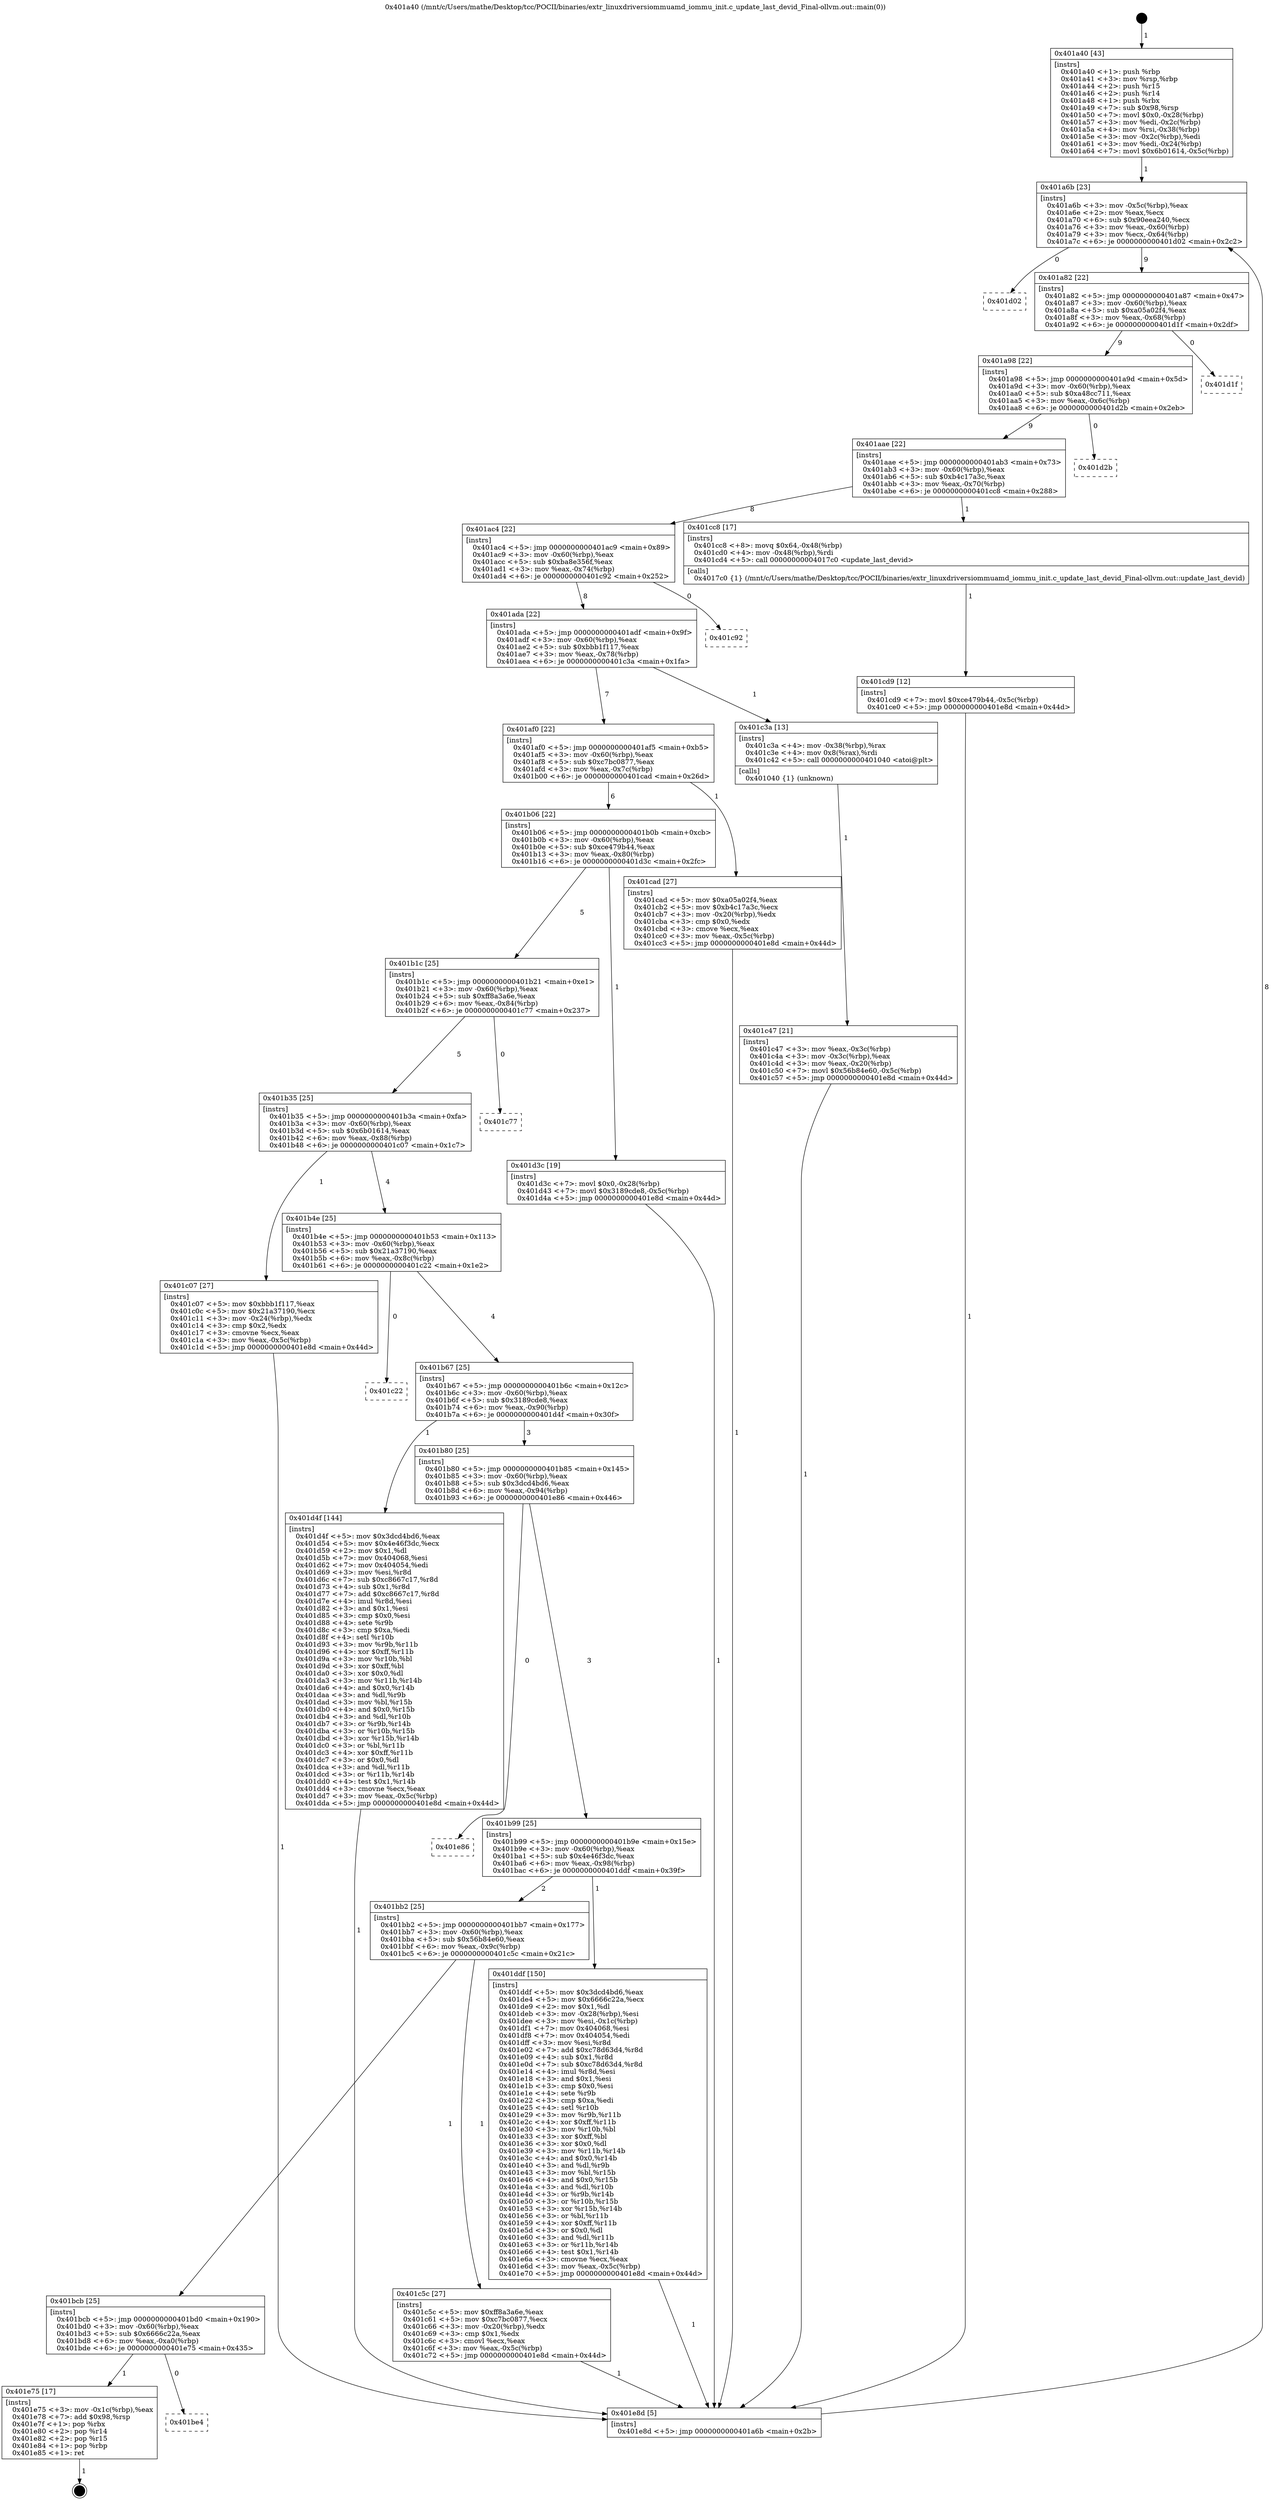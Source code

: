 digraph "0x401a40" {
  label = "0x401a40 (/mnt/c/Users/mathe/Desktop/tcc/POCII/binaries/extr_linuxdriversiommuamd_iommu_init.c_update_last_devid_Final-ollvm.out::main(0))"
  labelloc = "t"
  node[shape=record]

  Entry [label="",width=0.3,height=0.3,shape=circle,fillcolor=black,style=filled]
  "0x401a6b" [label="{
     0x401a6b [23]\l
     | [instrs]\l
     &nbsp;&nbsp;0x401a6b \<+3\>: mov -0x5c(%rbp),%eax\l
     &nbsp;&nbsp;0x401a6e \<+2\>: mov %eax,%ecx\l
     &nbsp;&nbsp;0x401a70 \<+6\>: sub $0x90eea240,%ecx\l
     &nbsp;&nbsp;0x401a76 \<+3\>: mov %eax,-0x60(%rbp)\l
     &nbsp;&nbsp;0x401a79 \<+3\>: mov %ecx,-0x64(%rbp)\l
     &nbsp;&nbsp;0x401a7c \<+6\>: je 0000000000401d02 \<main+0x2c2\>\l
  }"]
  "0x401d02" [label="{
     0x401d02\l
  }", style=dashed]
  "0x401a82" [label="{
     0x401a82 [22]\l
     | [instrs]\l
     &nbsp;&nbsp;0x401a82 \<+5\>: jmp 0000000000401a87 \<main+0x47\>\l
     &nbsp;&nbsp;0x401a87 \<+3\>: mov -0x60(%rbp),%eax\l
     &nbsp;&nbsp;0x401a8a \<+5\>: sub $0xa05a02f4,%eax\l
     &nbsp;&nbsp;0x401a8f \<+3\>: mov %eax,-0x68(%rbp)\l
     &nbsp;&nbsp;0x401a92 \<+6\>: je 0000000000401d1f \<main+0x2df\>\l
  }"]
  Exit [label="",width=0.3,height=0.3,shape=circle,fillcolor=black,style=filled,peripheries=2]
  "0x401d1f" [label="{
     0x401d1f\l
  }", style=dashed]
  "0x401a98" [label="{
     0x401a98 [22]\l
     | [instrs]\l
     &nbsp;&nbsp;0x401a98 \<+5\>: jmp 0000000000401a9d \<main+0x5d\>\l
     &nbsp;&nbsp;0x401a9d \<+3\>: mov -0x60(%rbp),%eax\l
     &nbsp;&nbsp;0x401aa0 \<+5\>: sub $0xa48cc711,%eax\l
     &nbsp;&nbsp;0x401aa5 \<+3\>: mov %eax,-0x6c(%rbp)\l
     &nbsp;&nbsp;0x401aa8 \<+6\>: je 0000000000401d2b \<main+0x2eb\>\l
  }"]
  "0x401be4" [label="{
     0x401be4\l
  }", style=dashed]
  "0x401d2b" [label="{
     0x401d2b\l
  }", style=dashed]
  "0x401aae" [label="{
     0x401aae [22]\l
     | [instrs]\l
     &nbsp;&nbsp;0x401aae \<+5\>: jmp 0000000000401ab3 \<main+0x73\>\l
     &nbsp;&nbsp;0x401ab3 \<+3\>: mov -0x60(%rbp),%eax\l
     &nbsp;&nbsp;0x401ab6 \<+5\>: sub $0xb4c17a3c,%eax\l
     &nbsp;&nbsp;0x401abb \<+3\>: mov %eax,-0x70(%rbp)\l
     &nbsp;&nbsp;0x401abe \<+6\>: je 0000000000401cc8 \<main+0x288\>\l
  }"]
  "0x401e75" [label="{
     0x401e75 [17]\l
     | [instrs]\l
     &nbsp;&nbsp;0x401e75 \<+3\>: mov -0x1c(%rbp),%eax\l
     &nbsp;&nbsp;0x401e78 \<+7\>: add $0x98,%rsp\l
     &nbsp;&nbsp;0x401e7f \<+1\>: pop %rbx\l
     &nbsp;&nbsp;0x401e80 \<+2\>: pop %r14\l
     &nbsp;&nbsp;0x401e82 \<+2\>: pop %r15\l
     &nbsp;&nbsp;0x401e84 \<+1\>: pop %rbp\l
     &nbsp;&nbsp;0x401e85 \<+1\>: ret\l
  }"]
  "0x401cc8" [label="{
     0x401cc8 [17]\l
     | [instrs]\l
     &nbsp;&nbsp;0x401cc8 \<+8\>: movq $0x64,-0x48(%rbp)\l
     &nbsp;&nbsp;0x401cd0 \<+4\>: mov -0x48(%rbp),%rdi\l
     &nbsp;&nbsp;0x401cd4 \<+5\>: call 00000000004017c0 \<update_last_devid\>\l
     | [calls]\l
     &nbsp;&nbsp;0x4017c0 \{1\} (/mnt/c/Users/mathe/Desktop/tcc/POCII/binaries/extr_linuxdriversiommuamd_iommu_init.c_update_last_devid_Final-ollvm.out::update_last_devid)\l
  }"]
  "0x401ac4" [label="{
     0x401ac4 [22]\l
     | [instrs]\l
     &nbsp;&nbsp;0x401ac4 \<+5\>: jmp 0000000000401ac9 \<main+0x89\>\l
     &nbsp;&nbsp;0x401ac9 \<+3\>: mov -0x60(%rbp),%eax\l
     &nbsp;&nbsp;0x401acc \<+5\>: sub $0xba8e356f,%eax\l
     &nbsp;&nbsp;0x401ad1 \<+3\>: mov %eax,-0x74(%rbp)\l
     &nbsp;&nbsp;0x401ad4 \<+6\>: je 0000000000401c92 \<main+0x252\>\l
  }"]
  "0x401cd9" [label="{
     0x401cd9 [12]\l
     | [instrs]\l
     &nbsp;&nbsp;0x401cd9 \<+7\>: movl $0xce479b44,-0x5c(%rbp)\l
     &nbsp;&nbsp;0x401ce0 \<+5\>: jmp 0000000000401e8d \<main+0x44d\>\l
  }"]
  "0x401c92" [label="{
     0x401c92\l
  }", style=dashed]
  "0x401ada" [label="{
     0x401ada [22]\l
     | [instrs]\l
     &nbsp;&nbsp;0x401ada \<+5\>: jmp 0000000000401adf \<main+0x9f\>\l
     &nbsp;&nbsp;0x401adf \<+3\>: mov -0x60(%rbp),%eax\l
     &nbsp;&nbsp;0x401ae2 \<+5\>: sub $0xbbb1f117,%eax\l
     &nbsp;&nbsp;0x401ae7 \<+3\>: mov %eax,-0x78(%rbp)\l
     &nbsp;&nbsp;0x401aea \<+6\>: je 0000000000401c3a \<main+0x1fa\>\l
  }"]
  "0x401bcb" [label="{
     0x401bcb [25]\l
     | [instrs]\l
     &nbsp;&nbsp;0x401bcb \<+5\>: jmp 0000000000401bd0 \<main+0x190\>\l
     &nbsp;&nbsp;0x401bd0 \<+3\>: mov -0x60(%rbp),%eax\l
     &nbsp;&nbsp;0x401bd3 \<+5\>: sub $0x6666c22a,%eax\l
     &nbsp;&nbsp;0x401bd8 \<+6\>: mov %eax,-0xa0(%rbp)\l
     &nbsp;&nbsp;0x401bde \<+6\>: je 0000000000401e75 \<main+0x435\>\l
  }"]
  "0x401c3a" [label="{
     0x401c3a [13]\l
     | [instrs]\l
     &nbsp;&nbsp;0x401c3a \<+4\>: mov -0x38(%rbp),%rax\l
     &nbsp;&nbsp;0x401c3e \<+4\>: mov 0x8(%rax),%rdi\l
     &nbsp;&nbsp;0x401c42 \<+5\>: call 0000000000401040 \<atoi@plt\>\l
     | [calls]\l
     &nbsp;&nbsp;0x401040 \{1\} (unknown)\l
  }"]
  "0x401af0" [label="{
     0x401af0 [22]\l
     | [instrs]\l
     &nbsp;&nbsp;0x401af0 \<+5\>: jmp 0000000000401af5 \<main+0xb5\>\l
     &nbsp;&nbsp;0x401af5 \<+3\>: mov -0x60(%rbp),%eax\l
     &nbsp;&nbsp;0x401af8 \<+5\>: sub $0xc7bc0877,%eax\l
     &nbsp;&nbsp;0x401afd \<+3\>: mov %eax,-0x7c(%rbp)\l
     &nbsp;&nbsp;0x401b00 \<+6\>: je 0000000000401cad \<main+0x26d\>\l
  }"]
  "0x401c5c" [label="{
     0x401c5c [27]\l
     | [instrs]\l
     &nbsp;&nbsp;0x401c5c \<+5\>: mov $0xff8a3a6e,%eax\l
     &nbsp;&nbsp;0x401c61 \<+5\>: mov $0xc7bc0877,%ecx\l
     &nbsp;&nbsp;0x401c66 \<+3\>: mov -0x20(%rbp),%edx\l
     &nbsp;&nbsp;0x401c69 \<+3\>: cmp $0x1,%edx\l
     &nbsp;&nbsp;0x401c6c \<+3\>: cmovl %ecx,%eax\l
     &nbsp;&nbsp;0x401c6f \<+3\>: mov %eax,-0x5c(%rbp)\l
     &nbsp;&nbsp;0x401c72 \<+5\>: jmp 0000000000401e8d \<main+0x44d\>\l
  }"]
  "0x401cad" [label="{
     0x401cad [27]\l
     | [instrs]\l
     &nbsp;&nbsp;0x401cad \<+5\>: mov $0xa05a02f4,%eax\l
     &nbsp;&nbsp;0x401cb2 \<+5\>: mov $0xb4c17a3c,%ecx\l
     &nbsp;&nbsp;0x401cb7 \<+3\>: mov -0x20(%rbp),%edx\l
     &nbsp;&nbsp;0x401cba \<+3\>: cmp $0x0,%edx\l
     &nbsp;&nbsp;0x401cbd \<+3\>: cmove %ecx,%eax\l
     &nbsp;&nbsp;0x401cc0 \<+3\>: mov %eax,-0x5c(%rbp)\l
     &nbsp;&nbsp;0x401cc3 \<+5\>: jmp 0000000000401e8d \<main+0x44d\>\l
  }"]
  "0x401b06" [label="{
     0x401b06 [22]\l
     | [instrs]\l
     &nbsp;&nbsp;0x401b06 \<+5\>: jmp 0000000000401b0b \<main+0xcb\>\l
     &nbsp;&nbsp;0x401b0b \<+3\>: mov -0x60(%rbp),%eax\l
     &nbsp;&nbsp;0x401b0e \<+5\>: sub $0xce479b44,%eax\l
     &nbsp;&nbsp;0x401b13 \<+3\>: mov %eax,-0x80(%rbp)\l
     &nbsp;&nbsp;0x401b16 \<+6\>: je 0000000000401d3c \<main+0x2fc\>\l
  }"]
  "0x401bb2" [label="{
     0x401bb2 [25]\l
     | [instrs]\l
     &nbsp;&nbsp;0x401bb2 \<+5\>: jmp 0000000000401bb7 \<main+0x177\>\l
     &nbsp;&nbsp;0x401bb7 \<+3\>: mov -0x60(%rbp),%eax\l
     &nbsp;&nbsp;0x401bba \<+5\>: sub $0x56b84e60,%eax\l
     &nbsp;&nbsp;0x401bbf \<+6\>: mov %eax,-0x9c(%rbp)\l
     &nbsp;&nbsp;0x401bc5 \<+6\>: je 0000000000401c5c \<main+0x21c\>\l
  }"]
  "0x401d3c" [label="{
     0x401d3c [19]\l
     | [instrs]\l
     &nbsp;&nbsp;0x401d3c \<+7\>: movl $0x0,-0x28(%rbp)\l
     &nbsp;&nbsp;0x401d43 \<+7\>: movl $0x3189cde8,-0x5c(%rbp)\l
     &nbsp;&nbsp;0x401d4a \<+5\>: jmp 0000000000401e8d \<main+0x44d\>\l
  }"]
  "0x401b1c" [label="{
     0x401b1c [25]\l
     | [instrs]\l
     &nbsp;&nbsp;0x401b1c \<+5\>: jmp 0000000000401b21 \<main+0xe1\>\l
     &nbsp;&nbsp;0x401b21 \<+3\>: mov -0x60(%rbp),%eax\l
     &nbsp;&nbsp;0x401b24 \<+5\>: sub $0xff8a3a6e,%eax\l
     &nbsp;&nbsp;0x401b29 \<+6\>: mov %eax,-0x84(%rbp)\l
     &nbsp;&nbsp;0x401b2f \<+6\>: je 0000000000401c77 \<main+0x237\>\l
  }"]
  "0x401ddf" [label="{
     0x401ddf [150]\l
     | [instrs]\l
     &nbsp;&nbsp;0x401ddf \<+5\>: mov $0x3dcd4bd6,%eax\l
     &nbsp;&nbsp;0x401de4 \<+5\>: mov $0x6666c22a,%ecx\l
     &nbsp;&nbsp;0x401de9 \<+2\>: mov $0x1,%dl\l
     &nbsp;&nbsp;0x401deb \<+3\>: mov -0x28(%rbp),%esi\l
     &nbsp;&nbsp;0x401dee \<+3\>: mov %esi,-0x1c(%rbp)\l
     &nbsp;&nbsp;0x401df1 \<+7\>: mov 0x404068,%esi\l
     &nbsp;&nbsp;0x401df8 \<+7\>: mov 0x404054,%edi\l
     &nbsp;&nbsp;0x401dff \<+3\>: mov %esi,%r8d\l
     &nbsp;&nbsp;0x401e02 \<+7\>: add $0xc78d63d4,%r8d\l
     &nbsp;&nbsp;0x401e09 \<+4\>: sub $0x1,%r8d\l
     &nbsp;&nbsp;0x401e0d \<+7\>: sub $0xc78d63d4,%r8d\l
     &nbsp;&nbsp;0x401e14 \<+4\>: imul %r8d,%esi\l
     &nbsp;&nbsp;0x401e18 \<+3\>: and $0x1,%esi\l
     &nbsp;&nbsp;0x401e1b \<+3\>: cmp $0x0,%esi\l
     &nbsp;&nbsp;0x401e1e \<+4\>: sete %r9b\l
     &nbsp;&nbsp;0x401e22 \<+3\>: cmp $0xa,%edi\l
     &nbsp;&nbsp;0x401e25 \<+4\>: setl %r10b\l
     &nbsp;&nbsp;0x401e29 \<+3\>: mov %r9b,%r11b\l
     &nbsp;&nbsp;0x401e2c \<+4\>: xor $0xff,%r11b\l
     &nbsp;&nbsp;0x401e30 \<+3\>: mov %r10b,%bl\l
     &nbsp;&nbsp;0x401e33 \<+3\>: xor $0xff,%bl\l
     &nbsp;&nbsp;0x401e36 \<+3\>: xor $0x0,%dl\l
     &nbsp;&nbsp;0x401e39 \<+3\>: mov %r11b,%r14b\l
     &nbsp;&nbsp;0x401e3c \<+4\>: and $0x0,%r14b\l
     &nbsp;&nbsp;0x401e40 \<+3\>: and %dl,%r9b\l
     &nbsp;&nbsp;0x401e43 \<+3\>: mov %bl,%r15b\l
     &nbsp;&nbsp;0x401e46 \<+4\>: and $0x0,%r15b\l
     &nbsp;&nbsp;0x401e4a \<+3\>: and %dl,%r10b\l
     &nbsp;&nbsp;0x401e4d \<+3\>: or %r9b,%r14b\l
     &nbsp;&nbsp;0x401e50 \<+3\>: or %r10b,%r15b\l
     &nbsp;&nbsp;0x401e53 \<+3\>: xor %r15b,%r14b\l
     &nbsp;&nbsp;0x401e56 \<+3\>: or %bl,%r11b\l
     &nbsp;&nbsp;0x401e59 \<+4\>: xor $0xff,%r11b\l
     &nbsp;&nbsp;0x401e5d \<+3\>: or $0x0,%dl\l
     &nbsp;&nbsp;0x401e60 \<+3\>: and %dl,%r11b\l
     &nbsp;&nbsp;0x401e63 \<+3\>: or %r11b,%r14b\l
     &nbsp;&nbsp;0x401e66 \<+4\>: test $0x1,%r14b\l
     &nbsp;&nbsp;0x401e6a \<+3\>: cmovne %ecx,%eax\l
     &nbsp;&nbsp;0x401e6d \<+3\>: mov %eax,-0x5c(%rbp)\l
     &nbsp;&nbsp;0x401e70 \<+5\>: jmp 0000000000401e8d \<main+0x44d\>\l
  }"]
  "0x401c77" [label="{
     0x401c77\l
  }", style=dashed]
  "0x401b35" [label="{
     0x401b35 [25]\l
     | [instrs]\l
     &nbsp;&nbsp;0x401b35 \<+5\>: jmp 0000000000401b3a \<main+0xfa\>\l
     &nbsp;&nbsp;0x401b3a \<+3\>: mov -0x60(%rbp),%eax\l
     &nbsp;&nbsp;0x401b3d \<+5\>: sub $0x6b01614,%eax\l
     &nbsp;&nbsp;0x401b42 \<+6\>: mov %eax,-0x88(%rbp)\l
     &nbsp;&nbsp;0x401b48 \<+6\>: je 0000000000401c07 \<main+0x1c7\>\l
  }"]
  "0x401b99" [label="{
     0x401b99 [25]\l
     | [instrs]\l
     &nbsp;&nbsp;0x401b99 \<+5\>: jmp 0000000000401b9e \<main+0x15e\>\l
     &nbsp;&nbsp;0x401b9e \<+3\>: mov -0x60(%rbp),%eax\l
     &nbsp;&nbsp;0x401ba1 \<+5\>: sub $0x4e46f3dc,%eax\l
     &nbsp;&nbsp;0x401ba6 \<+6\>: mov %eax,-0x98(%rbp)\l
     &nbsp;&nbsp;0x401bac \<+6\>: je 0000000000401ddf \<main+0x39f\>\l
  }"]
  "0x401c07" [label="{
     0x401c07 [27]\l
     | [instrs]\l
     &nbsp;&nbsp;0x401c07 \<+5\>: mov $0xbbb1f117,%eax\l
     &nbsp;&nbsp;0x401c0c \<+5\>: mov $0x21a37190,%ecx\l
     &nbsp;&nbsp;0x401c11 \<+3\>: mov -0x24(%rbp),%edx\l
     &nbsp;&nbsp;0x401c14 \<+3\>: cmp $0x2,%edx\l
     &nbsp;&nbsp;0x401c17 \<+3\>: cmovne %ecx,%eax\l
     &nbsp;&nbsp;0x401c1a \<+3\>: mov %eax,-0x5c(%rbp)\l
     &nbsp;&nbsp;0x401c1d \<+5\>: jmp 0000000000401e8d \<main+0x44d\>\l
  }"]
  "0x401b4e" [label="{
     0x401b4e [25]\l
     | [instrs]\l
     &nbsp;&nbsp;0x401b4e \<+5\>: jmp 0000000000401b53 \<main+0x113\>\l
     &nbsp;&nbsp;0x401b53 \<+3\>: mov -0x60(%rbp),%eax\l
     &nbsp;&nbsp;0x401b56 \<+5\>: sub $0x21a37190,%eax\l
     &nbsp;&nbsp;0x401b5b \<+6\>: mov %eax,-0x8c(%rbp)\l
     &nbsp;&nbsp;0x401b61 \<+6\>: je 0000000000401c22 \<main+0x1e2\>\l
  }"]
  "0x401e8d" [label="{
     0x401e8d [5]\l
     | [instrs]\l
     &nbsp;&nbsp;0x401e8d \<+5\>: jmp 0000000000401a6b \<main+0x2b\>\l
  }"]
  "0x401a40" [label="{
     0x401a40 [43]\l
     | [instrs]\l
     &nbsp;&nbsp;0x401a40 \<+1\>: push %rbp\l
     &nbsp;&nbsp;0x401a41 \<+3\>: mov %rsp,%rbp\l
     &nbsp;&nbsp;0x401a44 \<+2\>: push %r15\l
     &nbsp;&nbsp;0x401a46 \<+2\>: push %r14\l
     &nbsp;&nbsp;0x401a48 \<+1\>: push %rbx\l
     &nbsp;&nbsp;0x401a49 \<+7\>: sub $0x98,%rsp\l
     &nbsp;&nbsp;0x401a50 \<+7\>: movl $0x0,-0x28(%rbp)\l
     &nbsp;&nbsp;0x401a57 \<+3\>: mov %edi,-0x2c(%rbp)\l
     &nbsp;&nbsp;0x401a5a \<+4\>: mov %rsi,-0x38(%rbp)\l
     &nbsp;&nbsp;0x401a5e \<+3\>: mov -0x2c(%rbp),%edi\l
     &nbsp;&nbsp;0x401a61 \<+3\>: mov %edi,-0x24(%rbp)\l
     &nbsp;&nbsp;0x401a64 \<+7\>: movl $0x6b01614,-0x5c(%rbp)\l
  }"]
  "0x401c47" [label="{
     0x401c47 [21]\l
     | [instrs]\l
     &nbsp;&nbsp;0x401c47 \<+3\>: mov %eax,-0x3c(%rbp)\l
     &nbsp;&nbsp;0x401c4a \<+3\>: mov -0x3c(%rbp),%eax\l
     &nbsp;&nbsp;0x401c4d \<+3\>: mov %eax,-0x20(%rbp)\l
     &nbsp;&nbsp;0x401c50 \<+7\>: movl $0x56b84e60,-0x5c(%rbp)\l
     &nbsp;&nbsp;0x401c57 \<+5\>: jmp 0000000000401e8d \<main+0x44d\>\l
  }"]
  "0x401e86" [label="{
     0x401e86\l
  }", style=dashed]
  "0x401c22" [label="{
     0x401c22\l
  }", style=dashed]
  "0x401b67" [label="{
     0x401b67 [25]\l
     | [instrs]\l
     &nbsp;&nbsp;0x401b67 \<+5\>: jmp 0000000000401b6c \<main+0x12c\>\l
     &nbsp;&nbsp;0x401b6c \<+3\>: mov -0x60(%rbp),%eax\l
     &nbsp;&nbsp;0x401b6f \<+5\>: sub $0x3189cde8,%eax\l
     &nbsp;&nbsp;0x401b74 \<+6\>: mov %eax,-0x90(%rbp)\l
     &nbsp;&nbsp;0x401b7a \<+6\>: je 0000000000401d4f \<main+0x30f\>\l
  }"]
  "0x401b80" [label="{
     0x401b80 [25]\l
     | [instrs]\l
     &nbsp;&nbsp;0x401b80 \<+5\>: jmp 0000000000401b85 \<main+0x145\>\l
     &nbsp;&nbsp;0x401b85 \<+3\>: mov -0x60(%rbp),%eax\l
     &nbsp;&nbsp;0x401b88 \<+5\>: sub $0x3dcd4bd6,%eax\l
     &nbsp;&nbsp;0x401b8d \<+6\>: mov %eax,-0x94(%rbp)\l
     &nbsp;&nbsp;0x401b93 \<+6\>: je 0000000000401e86 \<main+0x446\>\l
  }"]
  "0x401d4f" [label="{
     0x401d4f [144]\l
     | [instrs]\l
     &nbsp;&nbsp;0x401d4f \<+5\>: mov $0x3dcd4bd6,%eax\l
     &nbsp;&nbsp;0x401d54 \<+5\>: mov $0x4e46f3dc,%ecx\l
     &nbsp;&nbsp;0x401d59 \<+2\>: mov $0x1,%dl\l
     &nbsp;&nbsp;0x401d5b \<+7\>: mov 0x404068,%esi\l
     &nbsp;&nbsp;0x401d62 \<+7\>: mov 0x404054,%edi\l
     &nbsp;&nbsp;0x401d69 \<+3\>: mov %esi,%r8d\l
     &nbsp;&nbsp;0x401d6c \<+7\>: sub $0xc8667c17,%r8d\l
     &nbsp;&nbsp;0x401d73 \<+4\>: sub $0x1,%r8d\l
     &nbsp;&nbsp;0x401d77 \<+7\>: add $0xc8667c17,%r8d\l
     &nbsp;&nbsp;0x401d7e \<+4\>: imul %r8d,%esi\l
     &nbsp;&nbsp;0x401d82 \<+3\>: and $0x1,%esi\l
     &nbsp;&nbsp;0x401d85 \<+3\>: cmp $0x0,%esi\l
     &nbsp;&nbsp;0x401d88 \<+4\>: sete %r9b\l
     &nbsp;&nbsp;0x401d8c \<+3\>: cmp $0xa,%edi\l
     &nbsp;&nbsp;0x401d8f \<+4\>: setl %r10b\l
     &nbsp;&nbsp;0x401d93 \<+3\>: mov %r9b,%r11b\l
     &nbsp;&nbsp;0x401d96 \<+4\>: xor $0xff,%r11b\l
     &nbsp;&nbsp;0x401d9a \<+3\>: mov %r10b,%bl\l
     &nbsp;&nbsp;0x401d9d \<+3\>: xor $0xff,%bl\l
     &nbsp;&nbsp;0x401da0 \<+3\>: xor $0x0,%dl\l
     &nbsp;&nbsp;0x401da3 \<+3\>: mov %r11b,%r14b\l
     &nbsp;&nbsp;0x401da6 \<+4\>: and $0x0,%r14b\l
     &nbsp;&nbsp;0x401daa \<+3\>: and %dl,%r9b\l
     &nbsp;&nbsp;0x401dad \<+3\>: mov %bl,%r15b\l
     &nbsp;&nbsp;0x401db0 \<+4\>: and $0x0,%r15b\l
     &nbsp;&nbsp;0x401db4 \<+3\>: and %dl,%r10b\l
     &nbsp;&nbsp;0x401db7 \<+3\>: or %r9b,%r14b\l
     &nbsp;&nbsp;0x401dba \<+3\>: or %r10b,%r15b\l
     &nbsp;&nbsp;0x401dbd \<+3\>: xor %r15b,%r14b\l
     &nbsp;&nbsp;0x401dc0 \<+3\>: or %bl,%r11b\l
     &nbsp;&nbsp;0x401dc3 \<+4\>: xor $0xff,%r11b\l
     &nbsp;&nbsp;0x401dc7 \<+3\>: or $0x0,%dl\l
     &nbsp;&nbsp;0x401dca \<+3\>: and %dl,%r11b\l
     &nbsp;&nbsp;0x401dcd \<+3\>: or %r11b,%r14b\l
     &nbsp;&nbsp;0x401dd0 \<+4\>: test $0x1,%r14b\l
     &nbsp;&nbsp;0x401dd4 \<+3\>: cmovne %ecx,%eax\l
     &nbsp;&nbsp;0x401dd7 \<+3\>: mov %eax,-0x5c(%rbp)\l
     &nbsp;&nbsp;0x401dda \<+5\>: jmp 0000000000401e8d \<main+0x44d\>\l
  }"]
  Entry -> "0x401a40" [label=" 1"]
  "0x401a6b" -> "0x401d02" [label=" 0"]
  "0x401a6b" -> "0x401a82" [label=" 9"]
  "0x401e75" -> Exit [label=" 1"]
  "0x401a82" -> "0x401d1f" [label=" 0"]
  "0x401a82" -> "0x401a98" [label=" 9"]
  "0x401bcb" -> "0x401be4" [label=" 0"]
  "0x401a98" -> "0x401d2b" [label=" 0"]
  "0x401a98" -> "0x401aae" [label=" 9"]
  "0x401bcb" -> "0x401e75" [label=" 1"]
  "0x401aae" -> "0x401cc8" [label=" 1"]
  "0x401aae" -> "0x401ac4" [label=" 8"]
  "0x401ddf" -> "0x401e8d" [label=" 1"]
  "0x401ac4" -> "0x401c92" [label=" 0"]
  "0x401ac4" -> "0x401ada" [label=" 8"]
  "0x401d4f" -> "0x401e8d" [label=" 1"]
  "0x401ada" -> "0x401c3a" [label=" 1"]
  "0x401ada" -> "0x401af0" [label=" 7"]
  "0x401d3c" -> "0x401e8d" [label=" 1"]
  "0x401af0" -> "0x401cad" [label=" 1"]
  "0x401af0" -> "0x401b06" [label=" 6"]
  "0x401cd9" -> "0x401e8d" [label=" 1"]
  "0x401b06" -> "0x401d3c" [label=" 1"]
  "0x401b06" -> "0x401b1c" [label=" 5"]
  "0x401cad" -> "0x401e8d" [label=" 1"]
  "0x401b1c" -> "0x401c77" [label=" 0"]
  "0x401b1c" -> "0x401b35" [label=" 5"]
  "0x401c5c" -> "0x401e8d" [label=" 1"]
  "0x401b35" -> "0x401c07" [label=" 1"]
  "0x401b35" -> "0x401b4e" [label=" 4"]
  "0x401c07" -> "0x401e8d" [label=" 1"]
  "0x401a40" -> "0x401a6b" [label=" 1"]
  "0x401e8d" -> "0x401a6b" [label=" 8"]
  "0x401c3a" -> "0x401c47" [label=" 1"]
  "0x401c47" -> "0x401e8d" [label=" 1"]
  "0x401bb2" -> "0x401c5c" [label=" 1"]
  "0x401b4e" -> "0x401c22" [label=" 0"]
  "0x401b4e" -> "0x401b67" [label=" 4"]
  "0x401cc8" -> "0x401cd9" [label=" 1"]
  "0x401b67" -> "0x401d4f" [label=" 1"]
  "0x401b67" -> "0x401b80" [label=" 3"]
  "0x401b99" -> "0x401bb2" [label=" 2"]
  "0x401b80" -> "0x401e86" [label=" 0"]
  "0x401b80" -> "0x401b99" [label=" 3"]
  "0x401bb2" -> "0x401bcb" [label=" 1"]
  "0x401b99" -> "0x401ddf" [label=" 1"]
}
